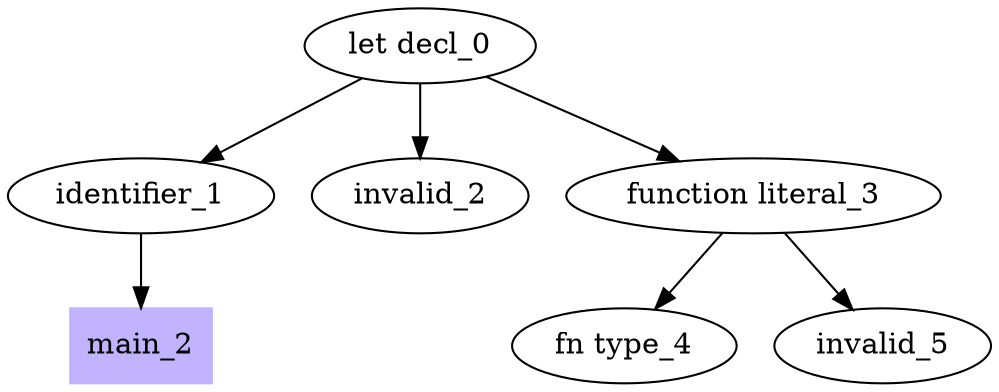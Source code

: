digraph G {
	"let decl_0" -> "identifier_1"
		"main_2" [shape=box,style=filled,color=".7 .3 1.0"]
		"identifier_1" -> "main_2"
	"let decl_0" -> "invalid_2"
			"let decl_0" -> "function literal_3"
				"function literal_3" -> "fn type_4"
					"function literal_3" -> "invalid_5"
			}